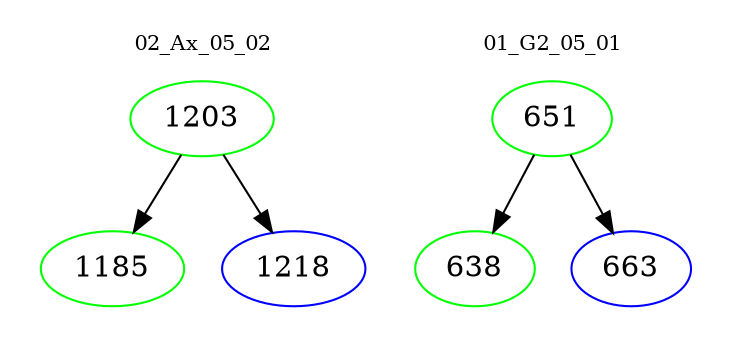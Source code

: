 digraph{
subgraph cluster_0 {
color = white
label = "02_Ax_05_02";
fontsize=10;
T0_1203 [label="1203", color="green"]
T0_1203 -> T0_1185 [color="black"]
T0_1185 [label="1185", color="green"]
T0_1203 -> T0_1218 [color="black"]
T0_1218 [label="1218", color="blue"]
}
subgraph cluster_1 {
color = white
label = "01_G2_05_01";
fontsize=10;
T1_651 [label="651", color="green"]
T1_651 -> T1_638 [color="black"]
T1_638 [label="638", color="green"]
T1_651 -> T1_663 [color="black"]
T1_663 [label="663", color="blue"]
}
}
